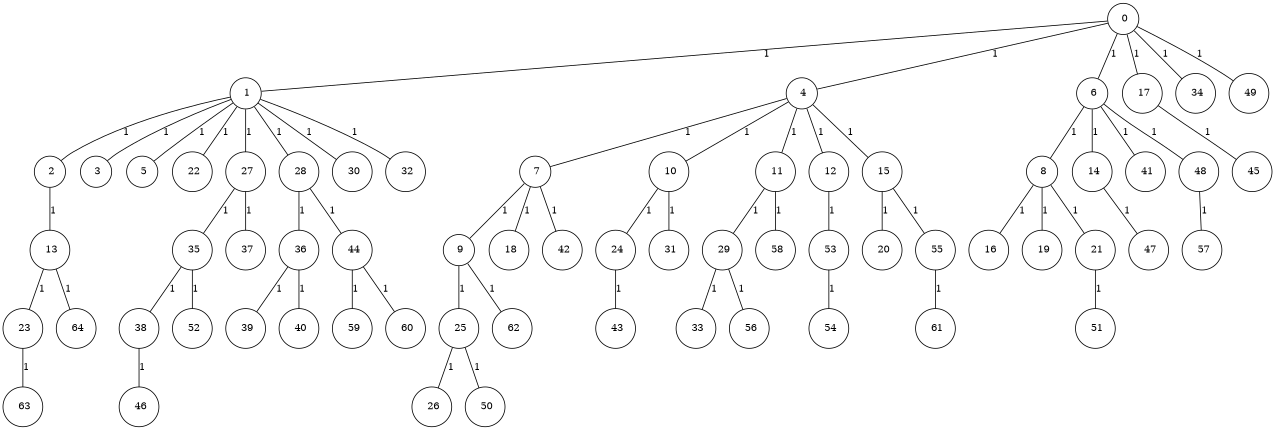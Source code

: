 graph G {
size="8.5,11;"
ratio = "expand;"
fixedsize="true;"
overlap="scale;"
node[shape=circle,width=.12,hight=.12,fontsize=12]
edge[fontsize=12]

0[label=" 0" color=black, pos="1.3331927,0.99223838!"];
1[label=" 1" color=black, pos="0.61733541,0.66482143!"];
2[label=" 2" color=black, pos="0.15310955,2.8362252!"];
3[label=" 3" color=black, pos="2.9348343,2.4715542!"];
4[label=" 4" color=black, pos="1.2725393,2.6514041!"];
5[label=" 5" color=black, pos="2.5192405,2.1875054!"];
6[label=" 6" color=black, pos="0.8150604,0.69099046!"];
7[label=" 7" color=black, pos="2.5671921,2.3630011!"];
8[label=" 8" color=black, pos="0.81206984,2.0555311!"];
9[label=" 9" color=black, pos="0.83482716,2.4868953!"];
10[label=" 10" color=black, pos="1.7519901,2.2484886!"];
11[label=" 11" color=black, pos="1.8176657,1.7957186!"];
12[label=" 12" color=black, pos="0.76201424,0.45193148!"];
13[label=" 13" color=black, pos="2.4772629,0.9269523!"];
14[label=" 14" color=black, pos="1.5810256,1.1593934!"];
15[label=" 15" color=black, pos="0.35010812,2.0486025!"];
16[label=" 16" color=black, pos="2.8776341,0.59158322!"];
17[label=" 17" color=black, pos="0.82448617,1.7003979!"];
18[label=" 18" color=black, pos="0.4015991,0.26330077!"];
19[label=" 19" color=black, pos="1.6689293,0.30946967!"];
20[label=" 20" color=black, pos="1.5061421,1.7121983!"];
21[label=" 21" color=black, pos="0.40083806,1.2757284!"];
22[label=" 22" color=black, pos="0.25709334,0.13008137!"];
23[label=" 23" color=black, pos="2.9575164,2.7693794!"];
24[label=" 24" color=black, pos="2.2828176,2.5476117!"];
25[label=" 25" color=black, pos="2.4394412,1.68378!"];
26[label=" 26" color=black, pos="1.1968961,2.0603051!"];
27[label=" 27" color=black, pos="1.0061002,2.2967688!"];
28[label=" 28" color=black, pos="1.1311759,2.4956473!"];
29[label=" 29" color=black, pos="0.64811768,0.51387757!"];
30[label=" 30" color=black, pos="2.2064975,2.5124125!"];
31[label=" 31" color=black, pos="2.8226429,1.9991643!"];
32[label=" 32" color=black, pos="0.64275457,2.2127641!"];
33[label=" 33" color=black, pos="0.79478557,2.9232361!"];
34[label=" 34" color=black, pos="2.843625,0.85750694!"];
35[label=" 35" color=black, pos="1.3533158,2.3619674!"];
36[label=" 36" color=black, pos="1.1632429,1.0165056!"];
37[label=" 37" color=black, pos="0.62899046,0.71657157!"];
38[label=" 38" color=black, pos="2.1743421,0.9995019!"];
39[label=" 39" color=black, pos="0.51077599,1.1024454!"];
40[label=" 40" color=black, pos="0.54544223,2.2357263!"];
41[label=" 41" color=black, pos="1.2117537,2.3319094!"];
42[label=" 42" color=black, pos="0.1425035,0.90510376!"];
43[label=" 43" color=black, pos="1.3436921,2.980311!"];
44[label=" 44" color=black, pos="1.1246859,0.31829553!"];
45[label=" 45" color=black, pos="2.5271999,0.58916434!"];
46[label=" 46" color=black, pos="0.26385116,0.69852699!"];
47[label=" 47" color=black, pos="1.5873325,0.9281577!"];
48[label=" 48" color=black, pos="2.1161819,0.4730025!"];
49[label=" 49" color=black, pos="2.3228464,2.3833142!"];
50[label=" 50" color=black, pos="1.9943283,2.9611693!"];
51[label=" 51" color=black, pos="2.5554891,0.84495537!"];
52[label=" 52" color=black, pos="1.938297,1.4338514!"];
53[label=" 53" color=black, pos="2.198118,2.1670388!"];
54[label=" 54" color=black, pos="1.6116819,1.2365963!"];
55[label=" 55" color=black, pos="0.66653819,2.3317891!"];
56[label=" 56" color=black, pos="1.328638,0.11065566!"];
57[label=" 57" color=black, pos="1.6097035,1.1168344!"];
58[label=" 58" color=black, pos="0.78238781,2.9420522!"];
59[label=" 59" color=black, pos="0.019483904,1.0180519!"];
60[label=" 60" color=black, pos="0.95025849,0.4232777!"];
61[label=" 61" color=black, pos="1.474919,2.6103456!"];
62[label=" 62" color=black, pos="0.45588234,2.2856154!"];
63[label=" 63" color=black, pos="1.0116959,2.9051406!"];
64[label=" 64" color=black, pos="0.42219612,2.9918184!"];
0--1[label="1"]
0--4[label="1"]
0--6[label="1"]
0--17[label="1"]
0--34[label="1"]
0--49[label="1"]
1--2[label="1"]
1--3[label="1"]
1--5[label="1"]
1--22[label="1"]
1--27[label="1"]
1--28[label="1"]
1--30[label="1"]
1--32[label="1"]
2--13[label="1"]
4--7[label="1"]
4--10[label="1"]
4--11[label="1"]
4--12[label="1"]
4--15[label="1"]
6--8[label="1"]
6--14[label="1"]
6--41[label="1"]
6--48[label="1"]
7--9[label="1"]
7--18[label="1"]
7--42[label="1"]
8--16[label="1"]
8--19[label="1"]
8--21[label="1"]
9--25[label="1"]
9--62[label="1"]
10--24[label="1"]
10--31[label="1"]
11--29[label="1"]
11--58[label="1"]
12--53[label="1"]
13--23[label="1"]
13--64[label="1"]
14--47[label="1"]
15--20[label="1"]
15--55[label="1"]
17--45[label="1"]
21--51[label="1"]
23--63[label="1"]
24--43[label="1"]
25--26[label="1"]
25--50[label="1"]
27--35[label="1"]
27--37[label="1"]
28--36[label="1"]
28--44[label="1"]
29--33[label="1"]
29--56[label="1"]
35--38[label="1"]
35--52[label="1"]
36--39[label="1"]
36--40[label="1"]
38--46[label="1"]
44--59[label="1"]
44--60[label="1"]
48--57[label="1"]
53--54[label="1"]
55--61[label="1"]

}
